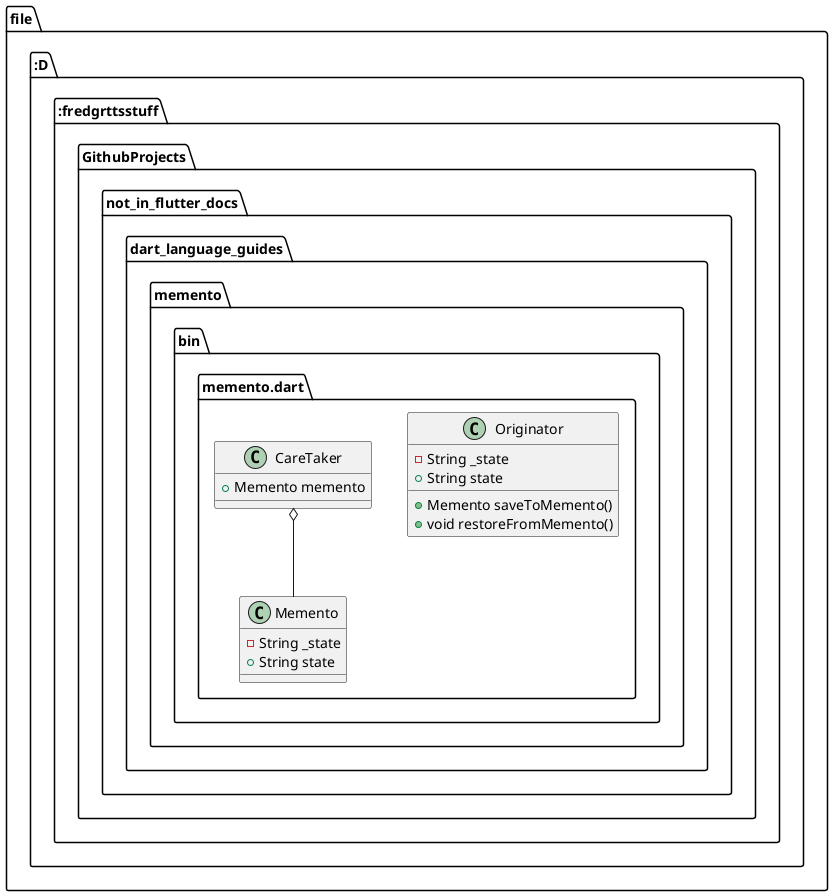 @startuml
set namespaceSeparator ::

class "file:::::::D:::fredgrttsstuff::GithubProjects::not_in_flutter_docs::dart_language_guides::memento::bin::memento.dart::Memento" {
  -String _state
  +String state
}

class "file:::::::D:::fredgrttsstuff::GithubProjects::not_in_flutter_docs::dart_language_guides::memento::bin::memento.dart::Originator" {
  -String _state
  +String state
  +Memento saveToMemento()
  +void restoreFromMemento()
}

class "file:::::::D:::fredgrttsstuff::GithubProjects::not_in_flutter_docs::dart_language_guides::memento::bin::memento.dart::CareTaker" {
  +Memento memento
}

"file:::::::D:::fredgrttsstuff::GithubProjects::not_in_flutter_docs::dart_language_guides::memento::bin::memento.dart::CareTaker" o-- "file:::::::D:::fredgrttsstuff::GithubProjects::not_in_flutter_docs::dart_language_guides::memento::bin::memento.dart::Memento"


@enduml